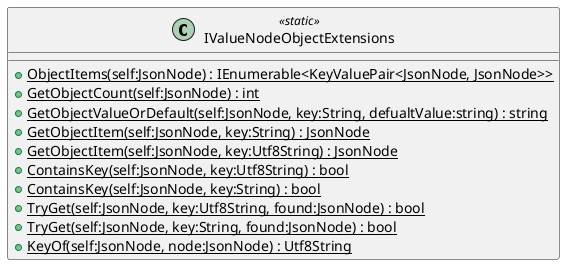 @startuml
class IValueNodeObjectExtensions <<static>> {
    + {static} ObjectItems(self:JsonNode) : IEnumerable<KeyValuePair<JsonNode, JsonNode>>
    + {static} GetObjectCount(self:JsonNode) : int
    + {static} GetObjectValueOrDefault(self:JsonNode, key:String, defualtValue:string) : string
    + {static} GetObjectItem(self:JsonNode, key:String) : JsonNode
    + {static} GetObjectItem(self:JsonNode, key:Utf8String) : JsonNode
    + {static} ContainsKey(self:JsonNode, key:Utf8String) : bool
    + {static} ContainsKey(self:JsonNode, key:String) : bool
    + {static} TryGet(self:JsonNode, key:Utf8String, found:JsonNode) : bool
    + {static} TryGet(self:JsonNode, key:String, found:JsonNode) : bool
    + {static} KeyOf(self:JsonNode, node:JsonNode) : Utf8String
}
@enduml

